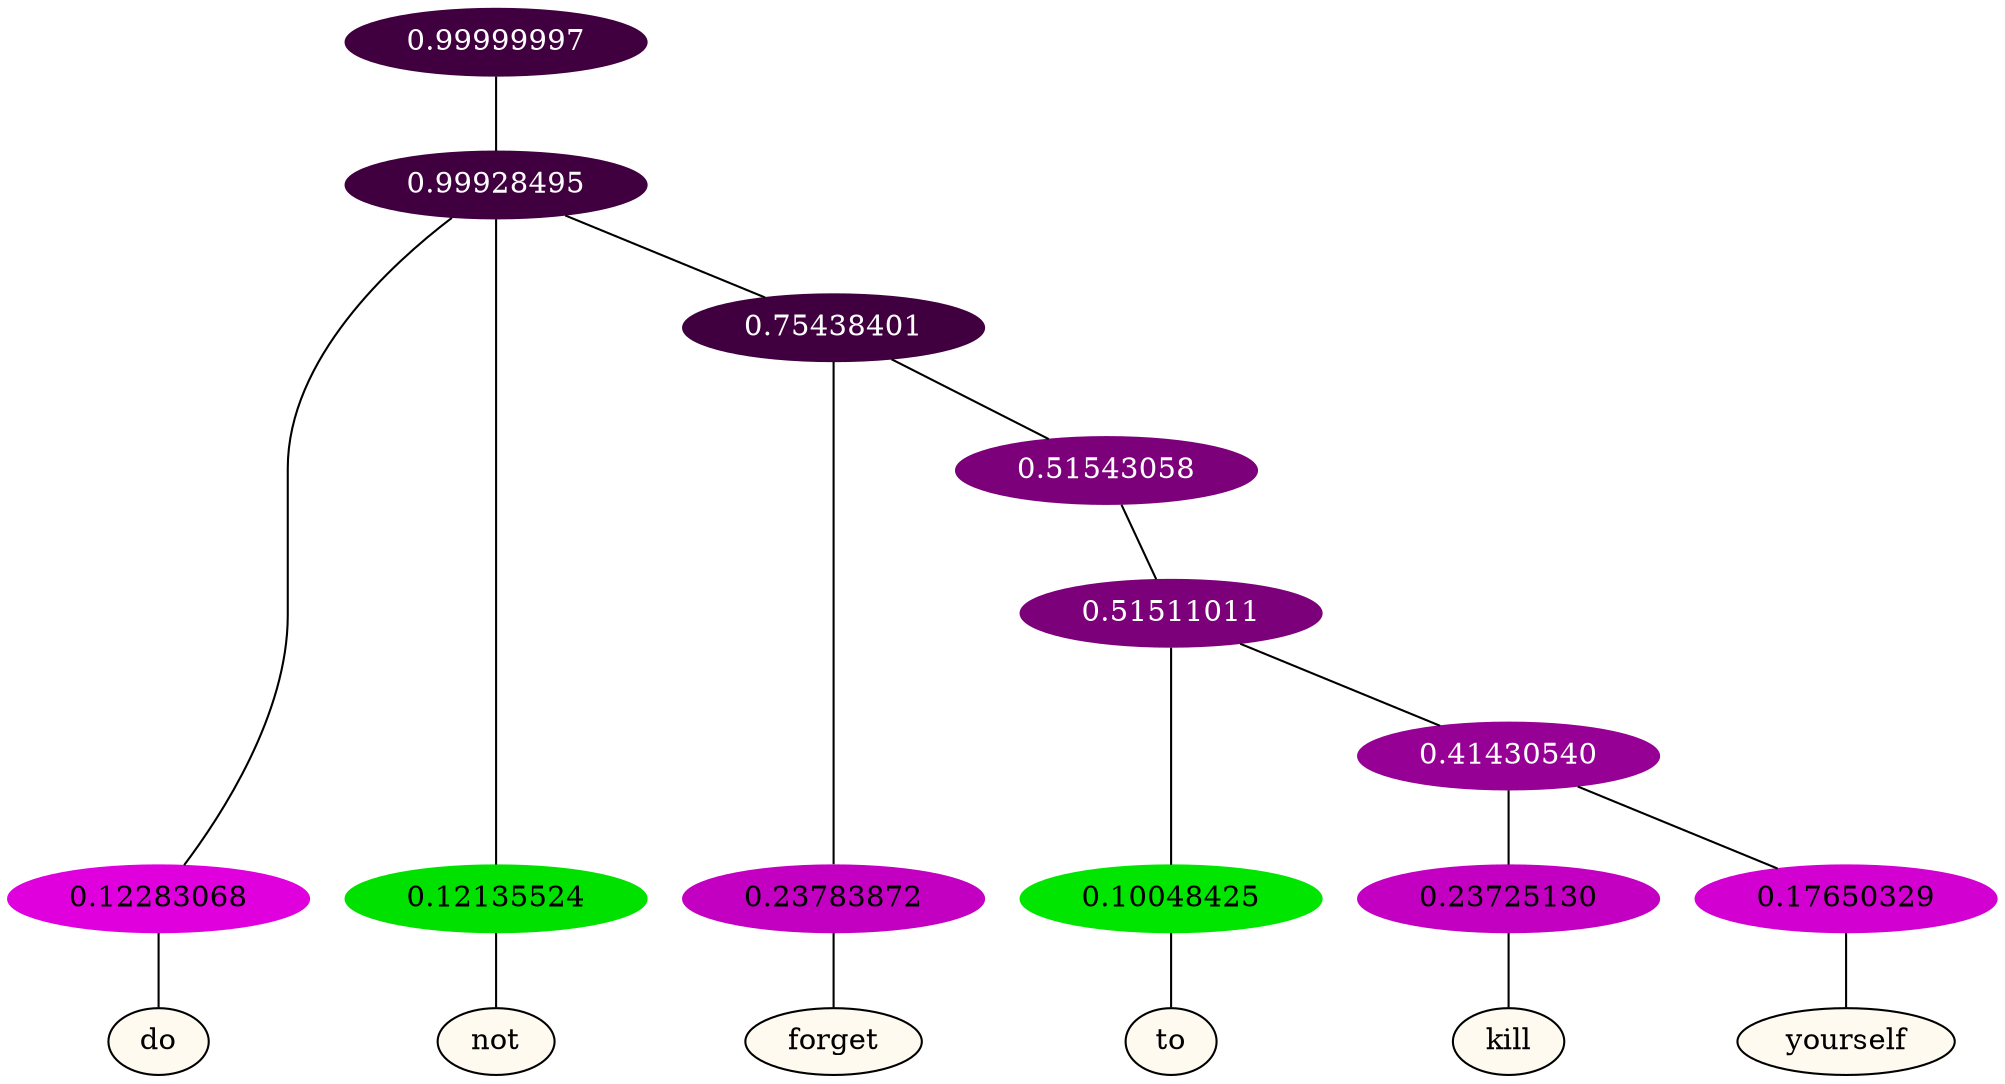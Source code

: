 graph {
	node [format=png height=0.15 nodesep=0.001 ordering=out overlap=prism overlap_scaling=0.01 ranksep=0.001 ratio=0.2 style=filled width=0.15]
	{
		rank=same
		a_w_2 [label=do color=black fillcolor=floralwhite style="filled,solid"]
		a_w_3 [label=not color=black fillcolor=floralwhite style="filled,solid"]
		a_w_5 [label=forget color=black fillcolor=floralwhite style="filled,solid"]
		a_w_8 [label=to color=black fillcolor=floralwhite style="filled,solid"]
		a_w_10 [label=kill color=black fillcolor=floralwhite style="filled,solid"]
		a_w_11 [label=yourself color=black fillcolor=floralwhite style="filled,solid"]
	}
	a_n_2 -- a_w_2
	a_n_3 -- a_w_3
	a_n_5 -- a_w_5
	a_n_8 -- a_w_8
	a_n_10 -- a_w_10
	a_n_11 -- a_w_11
	{
		rank=same
		a_n_2 [label=0.12283068 color="0.835 1.000 0.877" fontcolor=black]
		a_n_3 [label=0.12135524 color="0.334 1.000 0.879" fontcolor=black]
		a_n_5 [label=0.23783872 color="0.835 1.000 0.762" fontcolor=black]
		a_n_8 [label=0.10048425 color="0.334 1.000 0.900" fontcolor=black]
		a_n_10 [label=0.23725130 color="0.835 1.000 0.763" fontcolor=black]
		a_n_11 [label=0.17650329 color="0.835 1.000 0.823" fontcolor=black]
	}
	a_n_0 [label=0.99999997 color="0.835 1.000 0.250" fontcolor=grey99]
	a_n_1 [label=0.99928495 color="0.835 1.000 0.250" fontcolor=grey99]
	a_n_0 -- a_n_1
	a_n_1 -- a_n_2
	a_n_1 -- a_n_3
	a_n_4 [label=0.75438401 color="0.835 1.000 0.250" fontcolor=grey99]
	a_n_1 -- a_n_4
	a_n_4 -- a_n_5
	a_n_6 [label=0.51543058 color="0.835 1.000 0.485" fontcolor=grey99]
	a_n_4 -- a_n_6
	a_n_7 [label=0.51511011 color="0.835 1.000 0.485" fontcolor=grey99]
	a_n_6 -- a_n_7
	a_n_7 -- a_n_8
	a_n_9 [label=0.41430540 color="0.835 1.000 0.586" fontcolor=grey99]
	a_n_7 -- a_n_9
	a_n_9 -- a_n_10
	a_n_9 -- a_n_11
}

